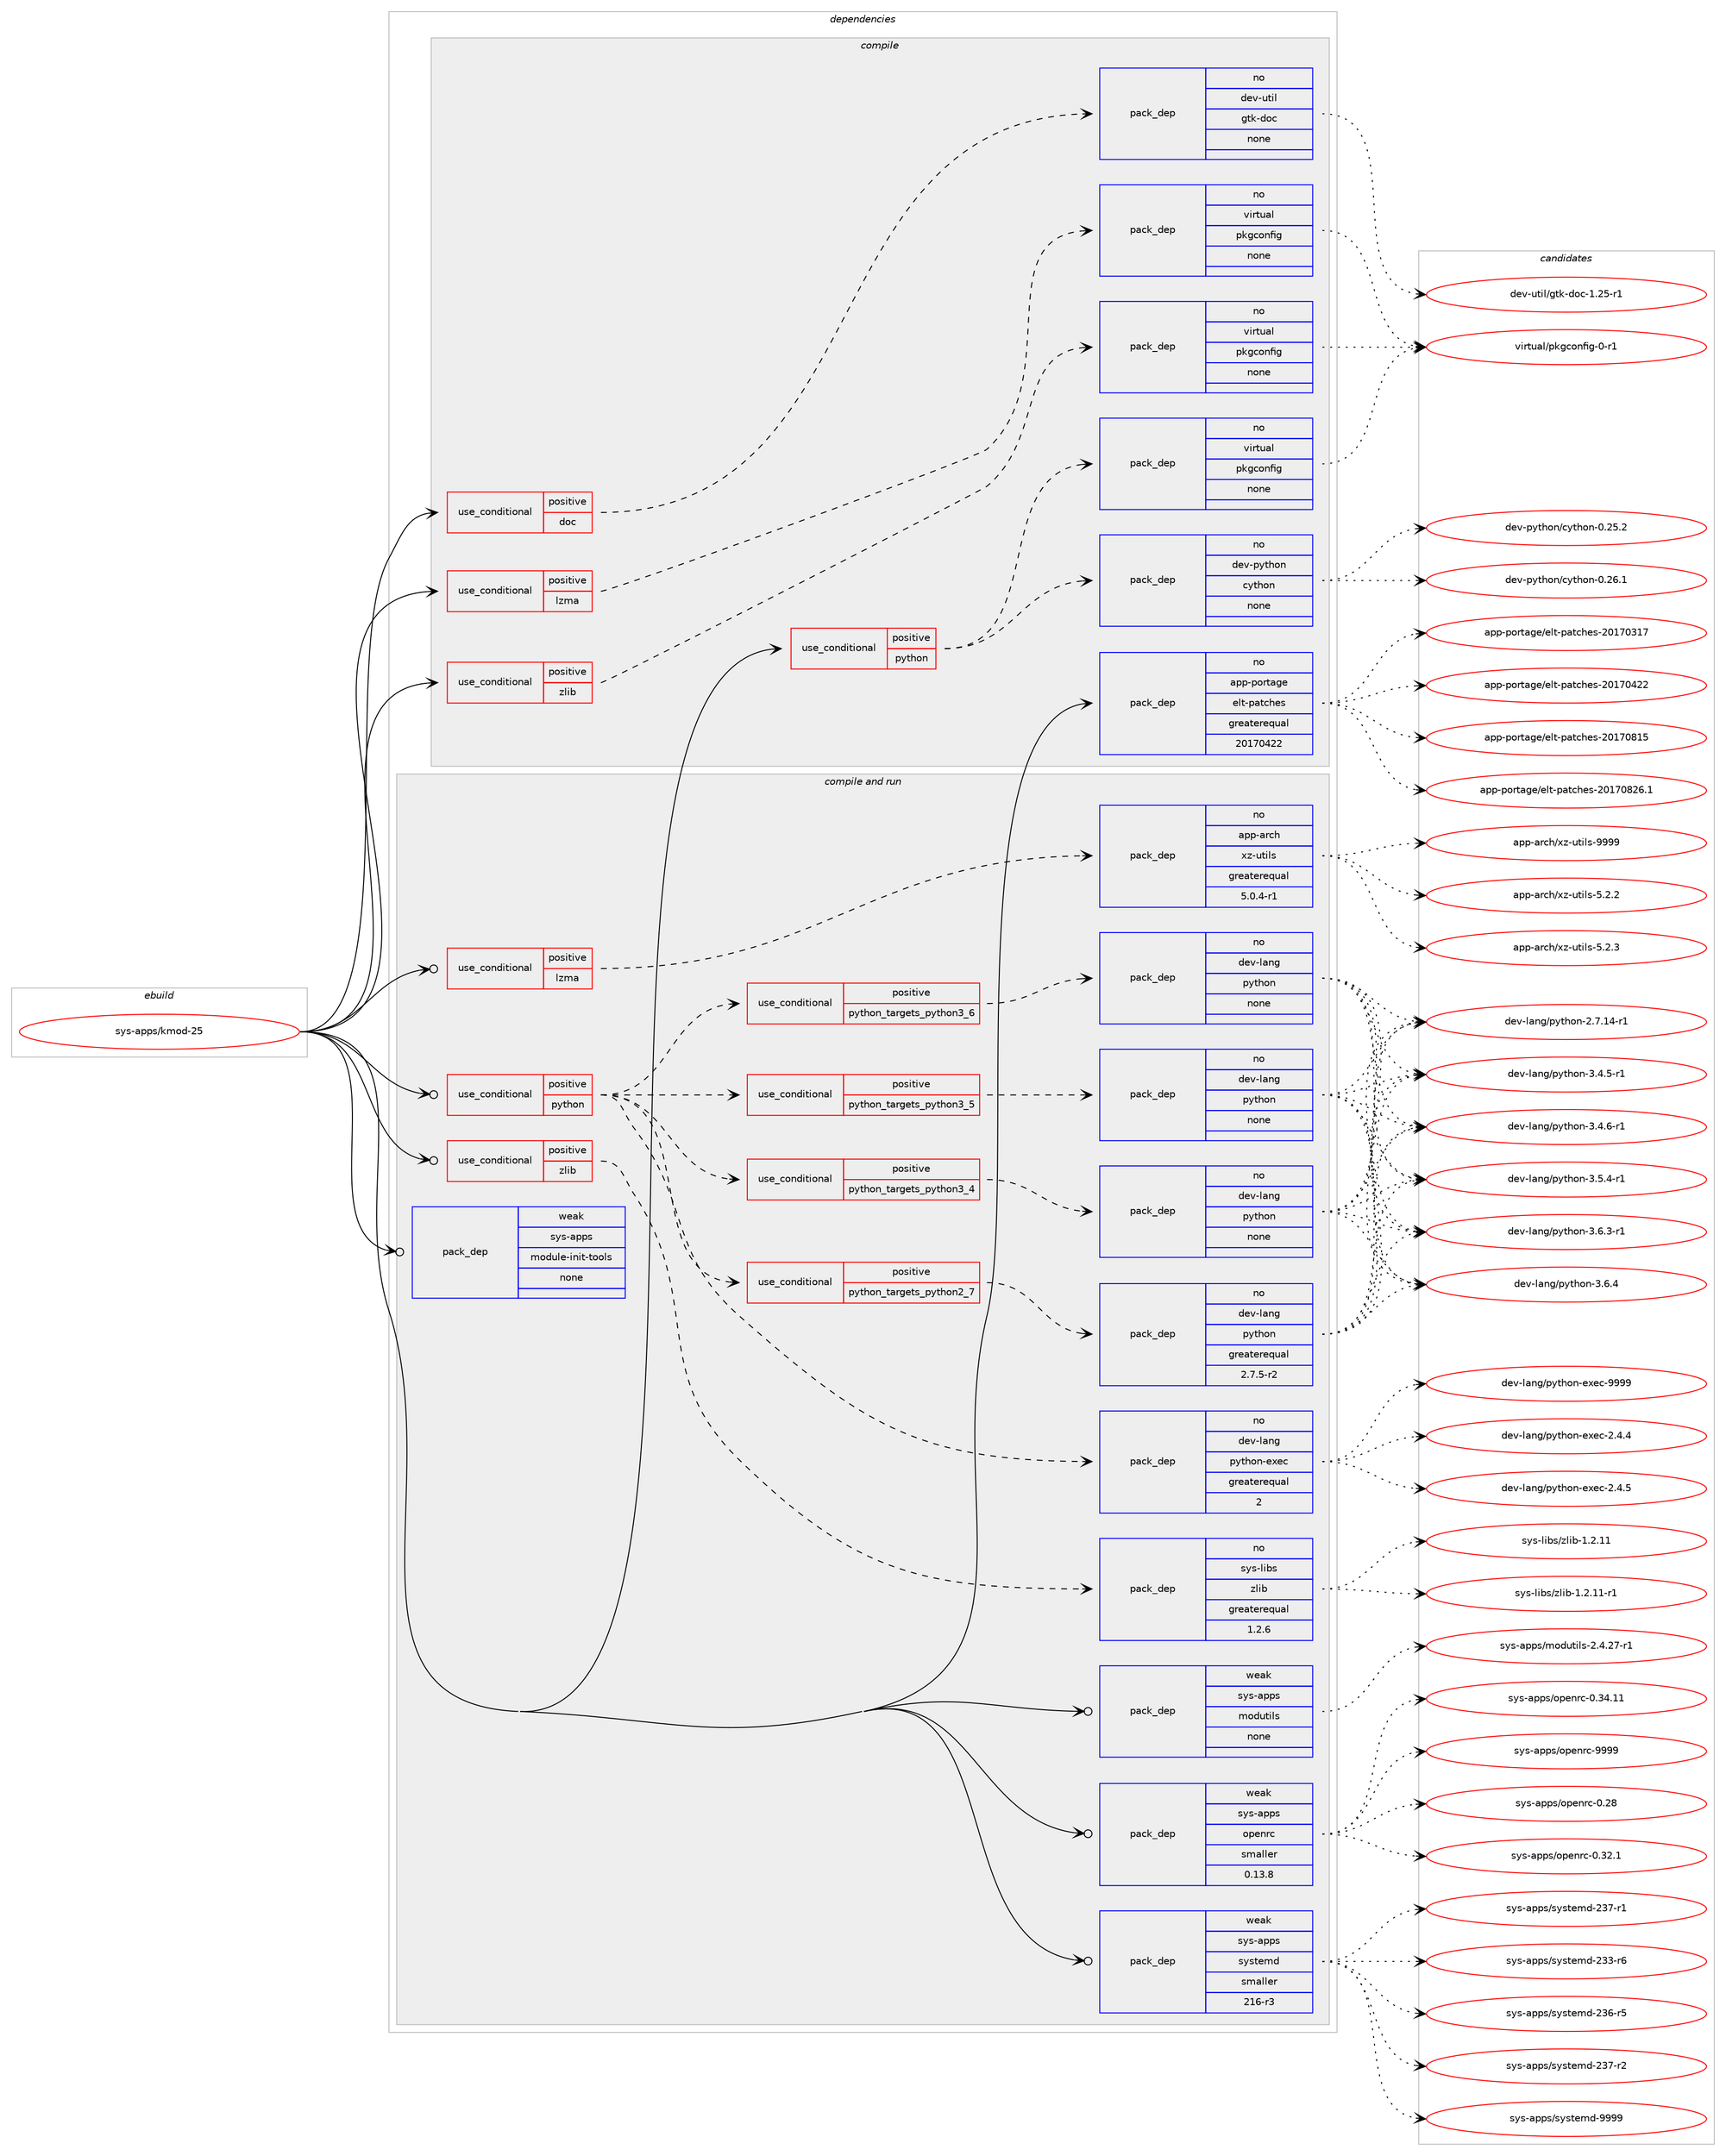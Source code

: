 digraph prolog {

# *************
# Graph options
# *************

newrank=true;
concentrate=true;
compound=true;
graph [rankdir=LR,fontname=Helvetica,fontsize=10,ranksep=1.5];#, ranksep=2.5, nodesep=0.2];
edge  [arrowhead=vee];
node  [fontname=Helvetica,fontsize=10];

# **********
# The ebuild
# **********

subgraph cluster_leftcol {
color=gray;
rank=same;
label=<<i>ebuild</i>>;
id [label="sys-apps/kmod-25", color=red, width=4, href="../sys-apps/kmod-25.svg"];
}

# ****************
# The dependencies
# ****************

subgraph cluster_midcol {
color=gray;
label=<<i>dependencies</i>>;
subgraph cluster_compile {
fillcolor="#eeeeee";
style=filled;
label=<<i>compile</i>>;
subgraph cond453 {
dependency5614 [label=<<TABLE BORDER="0" CELLBORDER="1" CELLSPACING="0" CELLPADDING="4"><TR><TD ROWSPAN="3" CELLPADDING="10">use_conditional</TD></TR><TR><TD>positive</TD></TR><TR><TD>doc</TD></TR></TABLE>>, shape=none, color=red];
subgraph pack5143 {
dependency5615 [label=<<TABLE BORDER="0" CELLBORDER="1" CELLSPACING="0" CELLPADDING="4" WIDTH="220"><TR><TD ROWSPAN="6" CELLPADDING="30">pack_dep</TD></TR><TR><TD WIDTH="110">no</TD></TR><TR><TD>dev-util</TD></TR><TR><TD>gtk-doc</TD></TR><TR><TD>none</TD></TR><TR><TD></TD></TR></TABLE>>, shape=none, color=blue];
}
dependency5614:e -> dependency5615:w [weight=20,style="dashed",arrowhead="vee"];
}
id:e -> dependency5614:w [weight=20,style="solid",arrowhead="vee"];
subgraph cond454 {
dependency5616 [label=<<TABLE BORDER="0" CELLBORDER="1" CELLSPACING="0" CELLPADDING="4"><TR><TD ROWSPAN="3" CELLPADDING="10">use_conditional</TD></TR><TR><TD>positive</TD></TR><TR><TD>lzma</TD></TR></TABLE>>, shape=none, color=red];
subgraph pack5144 {
dependency5617 [label=<<TABLE BORDER="0" CELLBORDER="1" CELLSPACING="0" CELLPADDING="4" WIDTH="220"><TR><TD ROWSPAN="6" CELLPADDING="30">pack_dep</TD></TR><TR><TD WIDTH="110">no</TD></TR><TR><TD>virtual</TD></TR><TR><TD>pkgconfig</TD></TR><TR><TD>none</TD></TR><TR><TD></TD></TR></TABLE>>, shape=none, color=blue];
}
dependency5616:e -> dependency5617:w [weight=20,style="dashed",arrowhead="vee"];
}
id:e -> dependency5616:w [weight=20,style="solid",arrowhead="vee"];
subgraph cond455 {
dependency5618 [label=<<TABLE BORDER="0" CELLBORDER="1" CELLSPACING="0" CELLPADDING="4"><TR><TD ROWSPAN="3" CELLPADDING="10">use_conditional</TD></TR><TR><TD>positive</TD></TR><TR><TD>python</TD></TR></TABLE>>, shape=none, color=red];
subgraph pack5145 {
dependency5619 [label=<<TABLE BORDER="0" CELLBORDER="1" CELLSPACING="0" CELLPADDING="4" WIDTH="220"><TR><TD ROWSPAN="6" CELLPADDING="30">pack_dep</TD></TR><TR><TD WIDTH="110">no</TD></TR><TR><TD>dev-python</TD></TR><TR><TD>cython</TD></TR><TR><TD>none</TD></TR><TR><TD></TD></TR></TABLE>>, shape=none, color=blue];
}
dependency5618:e -> dependency5619:w [weight=20,style="dashed",arrowhead="vee"];
subgraph pack5146 {
dependency5620 [label=<<TABLE BORDER="0" CELLBORDER="1" CELLSPACING="0" CELLPADDING="4" WIDTH="220"><TR><TD ROWSPAN="6" CELLPADDING="30">pack_dep</TD></TR><TR><TD WIDTH="110">no</TD></TR><TR><TD>virtual</TD></TR><TR><TD>pkgconfig</TD></TR><TR><TD>none</TD></TR><TR><TD></TD></TR></TABLE>>, shape=none, color=blue];
}
dependency5618:e -> dependency5620:w [weight=20,style="dashed",arrowhead="vee"];
}
id:e -> dependency5618:w [weight=20,style="solid",arrowhead="vee"];
subgraph cond456 {
dependency5621 [label=<<TABLE BORDER="0" CELLBORDER="1" CELLSPACING="0" CELLPADDING="4"><TR><TD ROWSPAN="3" CELLPADDING="10">use_conditional</TD></TR><TR><TD>positive</TD></TR><TR><TD>zlib</TD></TR></TABLE>>, shape=none, color=red];
subgraph pack5147 {
dependency5622 [label=<<TABLE BORDER="0" CELLBORDER="1" CELLSPACING="0" CELLPADDING="4" WIDTH="220"><TR><TD ROWSPAN="6" CELLPADDING="30">pack_dep</TD></TR><TR><TD WIDTH="110">no</TD></TR><TR><TD>virtual</TD></TR><TR><TD>pkgconfig</TD></TR><TR><TD>none</TD></TR><TR><TD></TD></TR></TABLE>>, shape=none, color=blue];
}
dependency5621:e -> dependency5622:w [weight=20,style="dashed",arrowhead="vee"];
}
id:e -> dependency5621:w [weight=20,style="solid",arrowhead="vee"];
subgraph pack5148 {
dependency5623 [label=<<TABLE BORDER="0" CELLBORDER="1" CELLSPACING="0" CELLPADDING="4" WIDTH="220"><TR><TD ROWSPAN="6" CELLPADDING="30">pack_dep</TD></TR><TR><TD WIDTH="110">no</TD></TR><TR><TD>app-portage</TD></TR><TR><TD>elt-patches</TD></TR><TR><TD>greaterequal</TD></TR><TR><TD>20170422</TD></TR></TABLE>>, shape=none, color=blue];
}
id:e -> dependency5623:w [weight=20,style="solid",arrowhead="vee"];
}
subgraph cluster_compileandrun {
fillcolor="#eeeeee";
style=filled;
label=<<i>compile and run</i>>;
subgraph cond457 {
dependency5624 [label=<<TABLE BORDER="0" CELLBORDER="1" CELLSPACING="0" CELLPADDING="4"><TR><TD ROWSPAN="3" CELLPADDING="10">use_conditional</TD></TR><TR><TD>positive</TD></TR><TR><TD>lzma</TD></TR></TABLE>>, shape=none, color=red];
subgraph pack5149 {
dependency5625 [label=<<TABLE BORDER="0" CELLBORDER="1" CELLSPACING="0" CELLPADDING="4" WIDTH="220"><TR><TD ROWSPAN="6" CELLPADDING="30">pack_dep</TD></TR><TR><TD WIDTH="110">no</TD></TR><TR><TD>app-arch</TD></TR><TR><TD>xz-utils</TD></TR><TR><TD>greaterequal</TD></TR><TR><TD>5.0.4-r1</TD></TR></TABLE>>, shape=none, color=blue];
}
dependency5624:e -> dependency5625:w [weight=20,style="dashed",arrowhead="vee"];
}
id:e -> dependency5624:w [weight=20,style="solid",arrowhead="odotvee"];
subgraph cond458 {
dependency5626 [label=<<TABLE BORDER="0" CELLBORDER="1" CELLSPACING="0" CELLPADDING="4"><TR><TD ROWSPAN="3" CELLPADDING="10">use_conditional</TD></TR><TR><TD>positive</TD></TR><TR><TD>python</TD></TR></TABLE>>, shape=none, color=red];
subgraph cond459 {
dependency5627 [label=<<TABLE BORDER="0" CELLBORDER="1" CELLSPACING="0" CELLPADDING="4"><TR><TD ROWSPAN="3" CELLPADDING="10">use_conditional</TD></TR><TR><TD>positive</TD></TR><TR><TD>python_targets_python2_7</TD></TR></TABLE>>, shape=none, color=red];
subgraph pack5150 {
dependency5628 [label=<<TABLE BORDER="0" CELLBORDER="1" CELLSPACING="0" CELLPADDING="4" WIDTH="220"><TR><TD ROWSPAN="6" CELLPADDING="30">pack_dep</TD></TR><TR><TD WIDTH="110">no</TD></TR><TR><TD>dev-lang</TD></TR><TR><TD>python</TD></TR><TR><TD>greaterequal</TD></TR><TR><TD>2.7.5-r2</TD></TR></TABLE>>, shape=none, color=blue];
}
dependency5627:e -> dependency5628:w [weight=20,style="dashed",arrowhead="vee"];
}
dependency5626:e -> dependency5627:w [weight=20,style="dashed",arrowhead="vee"];
subgraph cond460 {
dependency5629 [label=<<TABLE BORDER="0" CELLBORDER="1" CELLSPACING="0" CELLPADDING="4"><TR><TD ROWSPAN="3" CELLPADDING="10">use_conditional</TD></TR><TR><TD>positive</TD></TR><TR><TD>python_targets_python3_4</TD></TR></TABLE>>, shape=none, color=red];
subgraph pack5151 {
dependency5630 [label=<<TABLE BORDER="0" CELLBORDER="1" CELLSPACING="0" CELLPADDING="4" WIDTH="220"><TR><TD ROWSPAN="6" CELLPADDING="30">pack_dep</TD></TR><TR><TD WIDTH="110">no</TD></TR><TR><TD>dev-lang</TD></TR><TR><TD>python</TD></TR><TR><TD>none</TD></TR><TR><TD></TD></TR></TABLE>>, shape=none, color=blue];
}
dependency5629:e -> dependency5630:w [weight=20,style="dashed",arrowhead="vee"];
}
dependency5626:e -> dependency5629:w [weight=20,style="dashed",arrowhead="vee"];
subgraph cond461 {
dependency5631 [label=<<TABLE BORDER="0" CELLBORDER="1" CELLSPACING="0" CELLPADDING="4"><TR><TD ROWSPAN="3" CELLPADDING="10">use_conditional</TD></TR><TR><TD>positive</TD></TR><TR><TD>python_targets_python3_5</TD></TR></TABLE>>, shape=none, color=red];
subgraph pack5152 {
dependency5632 [label=<<TABLE BORDER="0" CELLBORDER="1" CELLSPACING="0" CELLPADDING="4" WIDTH="220"><TR><TD ROWSPAN="6" CELLPADDING="30">pack_dep</TD></TR><TR><TD WIDTH="110">no</TD></TR><TR><TD>dev-lang</TD></TR><TR><TD>python</TD></TR><TR><TD>none</TD></TR><TR><TD></TD></TR></TABLE>>, shape=none, color=blue];
}
dependency5631:e -> dependency5632:w [weight=20,style="dashed",arrowhead="vee"];
}
dependency5626:e -> dependency5631:w [weight=20,style="dashed",arrowhead="vee"];
subgraph cond462 {
dependency5633 [label=<<TABLE BORDER="0" CELLBORDER="1" CELLSPACING="0" CELLPADDING="4"><TR><TD ROWSPAN="3" CELLPADDING="10">use_conditional</TD></TR><TR><TD>positive</TD></TR><TR><TD>python_targets_python3_6</TD></TR></TABLE>>, shape=none, color=red];
subgraph pack5153 {
dependency5634 [label=<<TABLE BORDER="0" CELLBORDER="1" CELLSPACING="0" CELLPADDING="4" WIDTH="220"><TR><TD ROWSPAN="6" CELLPADDING="30">pack_dep</TD></TR><TR><TD WIDTH="110">no</TD></TR><TR><TD>dev-lang</TD></TR><TR><TD>python</TD></TR><TR><TD>none</TD></TR><TR><TD></TD></TR></TABLE>>, shape=none, color=blue];
}
dependency5633:e -> dependency5634:w [weight=20,style="dashed",arrowhead="vee"];
}
dependency5626:e -> dependency5633:w [weight=20,style="dashed",arrowhead="vee"];
subgraph pack5154 {
dependency5635 [label=<<TABLE BORDER="0" CELLBORDER="1" CELLSPACING="0" CELLPADDING="4" WIDTH="220"><TR><TD ROWSPAN="6" CELLPADDING="30">pack_dep</TD></TR><TR><TD WIDTH="110">no</TD></TR><TR><TD>dev-lang</TD></TR><TR><TD>python-exec</TD></TR><TR><TD>greaterequal</TD></TR><TR><TD>2</TD></TR></TABLE>>, shape=none, color=blue];
}
dependency5626:e -> dependency5635:w [weight=20,style="dashed",arrowhead="vee"];
}
id:e -> dependency5626:w [weight=20,style="solid",arrowhead="odotvee"];
subgraph cond463 {
dependency5636 [label=<<TABLE BORDER="0" CELLBORDER="1" CELLSPACING="0" CELLPADDING="4"><TR><TD ROWSPAN="3" CELLPADDING="10">use_conditional</TD></TR><TR><TD>positive</TD></TR><TR><TD>zlib</TD></TR></TABLE>>, shape=none, color=red];
subgraph pack5155 {
dependency5637 [label=<<TABLE BORDER="0" CELLBORDER="1" CELLSPACING="0" CELLPADDING="4" WIDTH="220"><TR><TD ROWSPAN="6" CELLPADDING="30">pack_dep</TD></TR><TR><TD WIDTH="110">no</TD></TR><TR><TD>sys-libs</TD></TR><TR><TD>zlib</TD></TR><TR><TD>greaterequal</TD></TR><TR><TD>1.2.6</TD></TR></TABLE>>, shape=none, color=blue];
}
dependency5636:e -> dependency5637:w [weight=20,style="dashed",arrowhead="vee"];
}
id:e -> dependency5636:w [weight=20,style="solid",arrowhead="odotvee"];
subgraph pack5156 {
dependency5638 [label=<<TABLE BORDER="0" CELLBORDER="1" CELLSPACING="0" CELLPADDING="4" WIDTH="220"><TR><TD ROWSPAN="6" CELLPADDING="30">pack_dep</TD></TR><TR><TD WIDTH="110">weak</TD></TR><TR><TD>sys-apps</TD></TR><TR><TD>module-init-tools</TD></TR><TR><TD>none</TD></TR><TR><TD></TD></TR></TABLE>>, shape=none, color=blue];
}
id:e -> dependency5638:w [weight=20,style="solid",arrowhead="odotvee"];
subgraph pack5157 {
dependency5639 [label=<<TABLE BORDER="0" CELLBORDER="1" CELLSPACING="0" CELLPADDING="4" WIDTH="220"><TR><TD ROWSPAN="6" CELLPADDING="30">pack_dep</TD></TR><TR><TD WIDTH="110">weak</TD></TR><TR><TD>sys-apps</TD></TR><TR><TD>modutils</TD></TR><TR><TD>none</TD></TR><TR><TD></TD></TR></TABLE>>, shape=none, color=blue];
}
id:e -> dependency5639:w [weight=20,style="solid",arrowhead="odotvee"];
subgraph pack5158 {
dependency5640 [label=<<TABLE BORDER="0" CELLBORDER="1" CELLSPACING="0" CELLPADDING="4" WIDTH="220"><TR><TD ROWSPAN="6" CELLPADDING="30">pack_dep</TD></TR><TR><TD WIDTH="110">weak</TD></TR><TR><TD>sys-apps</TD></TR><TR><TD>openrc</TD></TR><TR><TD>smaller</TD></TR><TR><TD>0.13.8</TD></TR></TABLE>>, shape=none, color=blue];
}
id:e -> dependency5640:w [weight=20,style="solid",arrowhead="odotvee"];
subgraph pack5159 {
dependency5641 [label=<<TABLE BORDER="0" CELLBORDER="1" CELLSPACING="0" CELLPADDING="4" WIDTH="220"><TR><TD ROWSPAN="6" CELLPADDING="30">pack_dep</TD></TR><TR><TD WIDTH="110">weak</TD></TR><TR><TD>sys-apps</TD></TR><TR><TD>systemd</TD></TR><TR><TD>smaller</TD></TR><TR><TD>216-r3</TD></TR></TABLE>>, shape=none, color=blue];
}
id:e -> dependency5641:w [weight=20,style="solid",arrowhead="odotvee"];
}
subgraph cluster_run {
fillcolor="#eeeeee";
style=filled;
label=<<i>run</i>>;
}
}

# **************
# The candidates
# **************

subgraph cluster_choices {
rank=same;
color=gray;
label=<<i>candidates</i>>;

subgraph choice5143 {
color=black;
nodesep=1;
choice1001011184511711610510847103116107451001119945494650534511449 [label="dev-util/gtk-doc-1.25-r1", color=red, width=4,href="../dev-util/gtk-doc-1.25-r1.svg"];
dependency5615:e -> choice1001011184511711610510847103116107451001119945494650534511449:w [style=dotted,weight="100"];
}
subgraph choice5144 {
color=black;
nodesep=1;
choice11810511411611797108471121071039911111010210510345484511449 [label="virtual/pkgconfig-0-r1", color=red, width=4,href="../virtual/pkgconfig-0-r1.svg"];
dependency5617:e -> choice11810511411611797108471121071039911111010210510345484511449:w [style=dotted,weight="100"];
}
subgraph choice5145 {
color=black;
nodesep=1;
choice10010111845112121116104111110479912111610411111045484650534650 [label="dev-python/cython-0.25.2", color=red, width=4,href="../dev-python/cython-0.25.2.svg"];
choice10010111845112121116104111110479912111610411111045484650544649 [label="dev-python/cython-0.26.1", color=red, width=4,href="../dev-python/cython-0.26.1.svg"];
dependency5619:e -> choice10010111845112121116104111110479912111610411111045484650534650:w [style=dotted,weight="100"];
dependency5619:e -> choice10010111845112121116104111110479912111610411111045484650544649:w [style=dotted,weight="100"];
}
subgraph choice5146 {
color=black;
nodesep=1;
choice11810511411611797108471121071039911111010210510345484511449 [label="virtual/pkgconfig-0-r1", color=red, width=4,href="../virtual/pkgconfig-0-r1.svg"];
dependency5620:e -> choice11810511411611797108471121071039911111010210510345484511449:w [style=dotted,weight="100"];
}
subgraph choice5147 {
color=black;
nodesep=1;
choice11810511411611797108471121071039911111010210510345484511449 [label="virtual/pkgconfig-0-r1", color=red, width=4,href="../virtual/pkgconfig-0-r1.svg"];
dependency5622:e -> choice11810511411611797108471121071039911111010210510345484511449:w [style=dotted,weight="100"];
}
subgraph choice5148 {
color=black;
nodesep=1;
choice97112112451121111141169710310147101108116451129711699104101115455048495548514955 [label="app-portage/elt-patches-20170317", color=red, width=4,href="../app-portage/elt-patches-20170317.svg"];
choice97112112451121111141169710310147101108116451129711699104101115455048495548525050 [label="app-portage/elt-patches-20170422", color=red, width=4,href="../app-portage/elt-patches-20170422.svg"];
choice97112112451121111141169710310147101108116451129711699104101115455048495548564953 [label="app-portage/elt-patches-20170815", color=red, width=4,href="../app-portage/elt-patches-20170815.svg"];
choice971121124511211111411697103101471011081164511297116991041011154550484955485650544649 [label="app-portage/elt-patches-20170826.1", color=red, width=4,href="../app-portage/elt-patches-20170826.1.svg"];
dependency5623:e -> choice97112112451121111141169710310147101108116451129711699104101115455048495548514955:w [style=dotted,weight="100"];
dependency5623:e -> choice97112112451121111141169710310147101108116451129711699104101115455048495548525050:w [style=dotted,weight="100"];
dependency5623:e -> choice97112112451121111141169710310147101108116451129711699104101115455048495548564953:w [style=dotted,weight="100"];
dependency5623:e -> choice971121124511211111411697103101471011081164511297116991041011154550484955485650544649:w [style=dotted,weight="100"];
}
subgraph choice5149 {
color=black;
nodesep=1;
choice971121124597114991044712012245117116105108115455346504650 [label="app-arch/xz-utils-5.2.2", color=red, width=4,href="../app-arch/xz-utils-5.2.2.svg"];
choice971121124597114991044712012245117116105108115455346504651 [label="app-arch/xz-utils-5.2.3", color=red, width=4,href="../app-arch/xz-utils-5.2.3.svg"];
choice9711211245971149910447120122451171161051081154557575757 [label="app-arch/xz-utils-9999", color=red, width=4,href="../app-arch/xz-utils-9999.svg"];
dependency5625:e -> choice971121124597114991044712012245117116105108115455346504650:w [style=dotted,weight="100"];
dependency5625:e -> choice971121124597114991044712012245117116105108115455346504651:w [style=dotted,weight="100"];
dependency5625:e -> choice9711211245971149910447120122451171161051081154557575757:w [style=dotted,weight="100"];
}
subgraph choice5150 {
color=black;
nodesep=1;
choice100101118451089711010347112121116104111110455046554649524511449 [label="dev-lang/python-2.7.14-r1", color=red, width=4,href="../dev-lang/python-2.7.14-r1.svg"];
choice1001011184510897110103471121211161041111104551465246534511449 [label="dev-lang/python-3.4.5-r1", color=red, width=4,href="../dev-lang/python-3.4.5-r1.svg"];
choice1001011184510897110103471121211161041111104551465246544511449 [label="dev-lang/python-3.4.6-r1", color=red, width=4,href="../dev-lang/python-3.4.6-r1.svg"];
choice1001011184510897110103471121211161041111104551465346524511449 [label="dev-lang/python-3.5.4-r1", color=red, width=4,href="../dev-lang/python-3.5.4-r1.svg"];
choice1001011184510897110103471121211161041111104551465446514511449 [label="dev-lang/python-3.6.3-r1", color=red, width=4,href="../dev-lang/python-3.6.3-r1.svg"];
choice100101118451089711010347112121116104111110455146544652 [label="dev-lang/python-3.6.4", color=red, width=4,href="../dev-lang/python-3.6.4.svg"];
dependency5628:e -> choice100101118451089711010347112121116104111110455046554649524511449:w [style=dotted,weight="100"];
dependency5628:e -> choice1001011184510897110103471121211161041111104551465246534511449:w [style=dotted,weight="100"];
dependency5628:e -> choice1001011184510897110103471121211161041111104551465246544511449:w [style=dotted,weight="100"];
dependency5628:e -> choice1001011184510897110103471121211161041111104551465346524511449:w [style=dotted,weight="100"];
dependency5628:e -> choice1001011184510897110103471121211161041111104551465446514511449:w [style=dotted,weight="100"];
dependency5628:e -> choice100101118451089711010347112121116104111110455146544652:w [style=dotted,weight="100"];
}
subgraph choice5151 {
color=black;
nodesep=1;
choice100101118451089711010347112121116104111110455046554649524511449 [label="dev-lang/python-2.7.14-r1", color=red, width=4,href="../dev-lang/python-2.7.14-r1.svg"];
choice1001011184510897110103471121211161041111104551465246534511449 [label="dev-lang/python-3.4.5-r1", color=red, width=4,href="../dev-lang/python-3.4.5-r1.svg"];
choice1001011184510897110103471121211161041111104551465246544511449 [label="dev-lang/python-3.4.6-r1", color=red, width=4,href="../dev-lang/python-3.4.6-r1.svg"];
choice1001011184510897110103471121211161041111104551465346524511449 [label="dev-lang/python-3.5.4-r1", color=red, width=4,href="../dev-lang/python-3.5.4-r1.svg"];
choice1001011184510897110103471121211161041111104551465446514511449 [label="dev-lang/python-3.6.3-r1", color=red, width=4,href="../dev-lang/python-3.6.3-r1.svg"];
choice100101118451089711010347112121116104111110455146544652 [label="dev-lang/python-3.6.4", color=red, width=4,href="../dev-lang/python-3.6.4.svg"];
dependency5630:e -> choice100101118451089711010347112121116104111110455046554649524511449:w [style=dotted,weight="100"];
dependency5630:e -> choice1001011184510897110103471121211161041111104551465246534511449:w [style=dotted,weight="100"];
dependency5630:e -> choice1001011184510897110103471121211161041111104551465246544511449:w [style=dotted,weight="100"];
dependency5630:e -> choice1001011184510897110103471121211161041111104551465346524511449:w [style=dotted,weight="100"];
dependency5630:e -> choice1001011184510897110103471121211161041111104551465446514511449:w [style=dotted,weight="100"];
dependency5630:e -> choice100101118451089711010347112121116104111110455146544652:w [style=dotted,weight="100"];
}
subgraph choice5152 {
color=black;
nodesep=1;
choice100101118451089711010347112121116104111110455046554649524511449 [label="dev-lang/python-2.7.14-r1", color=red, width=4,href="../dev-lang/python-2.7.14-r1.svg"];
choice1001011184510897110103471121211161041111104551465246534511449 [label="dev-lang/python-3.4.5-r1", color=red, width=4,href="../dev-lang/python-3.4.5-r1.svg"];
choice1001011184510897110103471121211161041111104551465246544511449 [label="dev-lang/python-3.4.6-r1", color=red, width=4,href="../dev-lang/python-3.4.6-r1.svg"];
choice1001011184510897110103471121211161041111104551465346524511449 [label="dev-lang/python-3.5.4-r1", color=red, width=4,href="../dev-lang/python-3.5.4-r1.svg"];
choice1001011184510897110103471121211161041111104551465446514511449 [label="dev-lang/python-3.6.3-r1", color=red, width=4,href="../dev-lang/python-3.6.3-r1.svg"];
choice100101118451089711010347112121116104111110455146544652 [label="dev-lang/python-3.6.4", color=red, width=4,href="../dev-lang/python-3.6.4.svg"];
dependency5632:e -> choice100101118451089711010347112121116104111110455046554649524511449:w [style=dotted,weight="100"];
dependency5632:e -> choice1001011184510897110103471121211161041111104551465246534511449:w [style=dotted,weight="100"];
dependency5632:e -> choice1001011184510897110103471121211161041111104551465246544511449:w [style=dotted,weight="100"];
dependency5632:e -> choice1001011184510897110103471121211161041111104551465346524511449:w [style=dotted,weight="100"];
dependency5632:e -> choice1001011184510897110103471121211161041111104551465446514511449:w [style=dotted,weight="100"];
dependency5632:e -> choice100101118451089711010347112121116104111110455146544652:w [style=dotted,weight="100"];
}
subgraph choice5153 {
color=black;
nodesep=1;
choice100101118451089711010347112121116104111110455046554649524511449 [label="dev-lang/python-2.7.14-r1", color=red, width=4,href="../dev-lang/python-2.7.14-r1.svg"];
choice1001011184510897110103471121211161041111104551465246534511449 [label="dev-lang/python-3.4.5-r1", color=red, width=4,href="../dev-lang/python-3.4.5-r1.svg"];
choice1001011184510897110103471121211161041111104551465246544511449 [label="dev-lang/python-3.4.6-r1", color=red, width=4,href="../dev-lang/python-3.4.6-r1.svg"];
choice1001011184510897110103471121211161041111104551465346524511449 [label="dev-lang/python-3.5.4-r1", color=red, width=4,href="../dev-lang/python-3.5.4-r1.svg"];
choice1001011184510897110103471121211161041111104551465446514511449 [label="dev-lang/python-3.6.3-r1", color=red, width=4,href="../dev-lang/python-3.6.3-r1.svg"];
choice100101118451089711010347112121116104111110455146544652 [label="dev-lang/python-3.6.4", color=red, width=4,href="../dev-lang/python-3.6.4.svg"];
dependency5634:e -> choice100101118451089711010347112121116104111110455046554649524511449:w [style=dotted,weight="100"];
dependency5634:e -> choice1001011184510897110103471121211161041111104551465246534511449:w [style=dotted,weight="100"];
dependency5634:e -> choice1001011184510897110103471121211161041111104551465246544511449:w [style=dotted,weight="100"];
dependency5634:e -> choice1001011184510897110103471121211161041111104551465346524511449:w [style=dotted,weight="100"];
dependency5634:e -> choice1001011184510897110103471121211161041111104551465446514511449:w [style=dotted,weight="100"];
dependency5634:e -> choice100101118451089711010347112121116104111110455146544652:w [style=dotted,weight="100"];
}
subgraph choice5154 {
color=black;
nodesep=1;
choice1001011184510897110103471121211161041111104510112010199455046524652 [label="dev-lang/python-exec-2.4.4", color=red, width=4,href="../dev-lang/python-exec-2.4.4.svg"];
choice1001011184510897110103471121211161041111104510112010199455046524653 [label="dev-lang/python-exec-2.4.5", color=red, width=4,href="../dev-lang/python-exec-2.4.5.svg"];
choice10010111845108971101034711212111610411111045101120101994557575757 [label="dev-lang/python-exec-9999", color=red, width=4,href="../dev-lang/python-exec-9999.svg"];
dependency5635:e -> choice1001011184510897110103471121211161041111104510112010199455046524652:w [style=dotted,weight="100"];
dependency5635:e -> choice1001011184510897110103471121211161041111104510112010199455046524653:w [style=dotted,weight="100"];
dependency5635:e -> choice10010111845108971101034711212111610411111045101120101994557575757:w [style=dotted,weight="100"];
}
subgraph choice5155 {
color=black;
nodesep=1;
choice1151211154510810598115471221081059845494650464949 [label="sys-libs/zlib-1.2.11", color=red, width=4,href="../sys-libs/zlib-1.2.11.svg"];
choice11512111545108105981154712210810598454946504649494511449 [label="sys-libs/zlib-1.2.11-r1", color=red, width=4,href="../sys-libs/zlib-1.2.11-r1.svg"];
dependency5637:e -> choice1151211154510810598115471221081059845494650464949:w [style=dotted,weight="100"];
dependency5637:e -> choice11512111545108105981154712210810598454946504649494511449:w [style=dotted,weight="100"];
}
subgraph choice5156 {
color=black;
nodesep=1;
}
subgraph choice5157 {
color=black;
nodesep=1;
choice115121115459711211211547109111100117116105108115455046524650554511449 [label="sys-apps/modutils-2.4.27-r1", color=red, width=4,href="../sys-apps/modutils-2.4.27-r1.svg"];
dependency5639:e -> choice115121115459711211211547109111100117116105108115455046524650554511449:w [style=dotted,weight="100"];
}
subgraph choice5158 {
color=black;
nodesep=1;
choice115121115459711211211547111112101110114994548465056 [label="sys-apps/openrc-0.28", color=red, width=4,href="../sys-apps/openrc-0.28.svg"];
choice1151211154597112112115471111121011101149945484651504649 [label="sys-apps/openrc-0.32.1", color=red, width=4,href="../sys-apps/openrc-0.32.1.svg"];
choice115121115459711211211547111112101110114994548465152464949 [label="sys-apps/openrc-0.34.11", color=red, width=4,href="../sys-apps/openrc-0.34.11.svg"];
choice115121115459711211211547111112101110114994557575757 [label="sys-apps/openrc-9999", color=red, width=4,href="../sys-apps/openrc-9999.svg"];
dependency5640:e -> choice115121115459711211211547111112101110114994548465056:w [style=dotted,weight="100"];
dependency5640:e -> choice1151211154597112112115471111121011101149945484651504649:w [style=dotted,weight="100"];
dependency5640:e -> choice115121115459711211211547111112101110114994548465152464949:w [style=dotted,weight="100"];
dependency5640:e -> choice115121115459711211211547111112101110114994557575757:w [style=dotted,weight="100"];
}
subgraph choice5159 {
color=black;
nodesep=1;
choice115121115459711211211547115121115116101109100455051554511449 [label="sys-apps/systemd-237-r1", color=red, width=4,href="../sys-apps/systemd-237-r1.svg"];
choice115121115459711211211547115121115116101109100455051514511454 [label="sys-apps/systemd-233-r6", color=red, width=4,href="../sys-apps/systemd-233-r6.svg"];
choice115121115459711211211547115121115116101109100455051544511453 [label="sys-apps/systemd-236-r5", color=red, width=4,href="../sys-apps/systemd-236-r5.svg"];
choice115121115459711211211547115121115116101109100455051554511450 [label="sys-apps/systemd-237-r2", color=red, width=4,href="../sys-apps/systemd-237-r2.svg"];
choice1151211154597112112115471151211151161011091004557575757 [label="sys-apps/systemd-9999", color=red, width=4,href="../sys-apps/systemd-9999.svg"];
dependency5641:e -> choice115121115459711211211547115121115116101109100455051554511449:w [style=dotted,weight="100"];
dependency5641:e -> choice115121115459711211211547115121115116101109100455051514511454:w [style=dotted,weight="100"];
dependency5641:e -> choice115121115459711211211547115121115116101109100455051544511453:w [style=dotted,weight="100"];
dependency5641:e -> choice115121115459711211211547115121115116101109100455051554511450:w [style=dotted,weight="100"];
dependency5641:e -> choice1151211154597112112115471151211151161011091004557575757:w [style=dotted,weight="100"];
}
}

}
